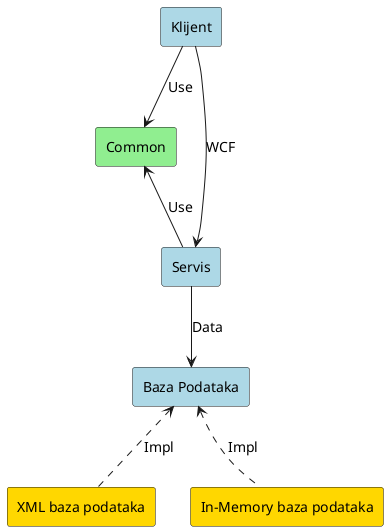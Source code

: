 @startuml architecture

skinparam style mint
skinparam monochrome false
skinparam shadowing false
skinparam defaultFontName Arial
skinparam defaultFontSize 14

rectangle "Klijent" as Klijent #ADD8E6
rectangle "Servis" as Servis #ADD8E6
rectangle "Baza Podataka" as BazaPodataka #ADD8E6
rectangle "XML baza podataka" as XMLBaza #FFD700
rectangle "In-Memory baza podataka" as InMemoryBaza #FFD700
rectangle "Common" as Common #90EE90

Klijent -down-> Servis: WCF
Servis -down-> BazaPodataka: Data
InMemoryBaza -[hidden]up- BazaPodataka
BazaPodataka -[hidden]down- XMLBaza

Servis -up-> Common: Use
Klijent -down-> Common: Use

BazaPodataka <.left- XMLBaza: Impl
BazaPodataka <.right- InMemoryBaza: Impl

@enduml
